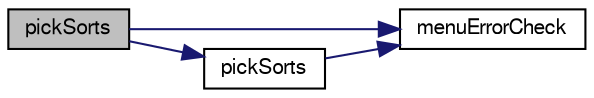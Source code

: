 digraph G
{
  edge [fontname="FreeSans",fontsize="10",labelfontname="FreeSans",labelfontsize="10"];
  node [fontname="FreeSans",fontsize="10",shape=record];
  rankdir=LR;
  Node1 [label="pickSorts",height=0.2,width=0.4,color="black", fillcolor="grey75", style="filled" fontcolor="black"];
  Node1 -> Node2 [color="midnightblue",fontsize="10",style="solid"];
  Node2 [label="menuErrorCheck",height=0.2,width=0.4,color="black", fillcolor="white", style="filled",URL="$_delouth_mansfield-_assn4-_sort_prog_8cpp.html#a3fcd92b059e256a9f46866c6d1e2b1e4"];
  Node1 -> Node3 [color="midnightblue",fontsize="10",style="solid"];
  Node3 [label="pickSorts",height=0.2,width=0.4,color="black", fillcolor="white", style="filled",URL="$_delouth_mansfield-_assn4-_sort_prog_8cpp.html#a401a41ad70746c8dd39ecc19286b5e38"];
  Node3 -> Node2 [color="midnightblue",fontsize="10",style="solid"];
}
